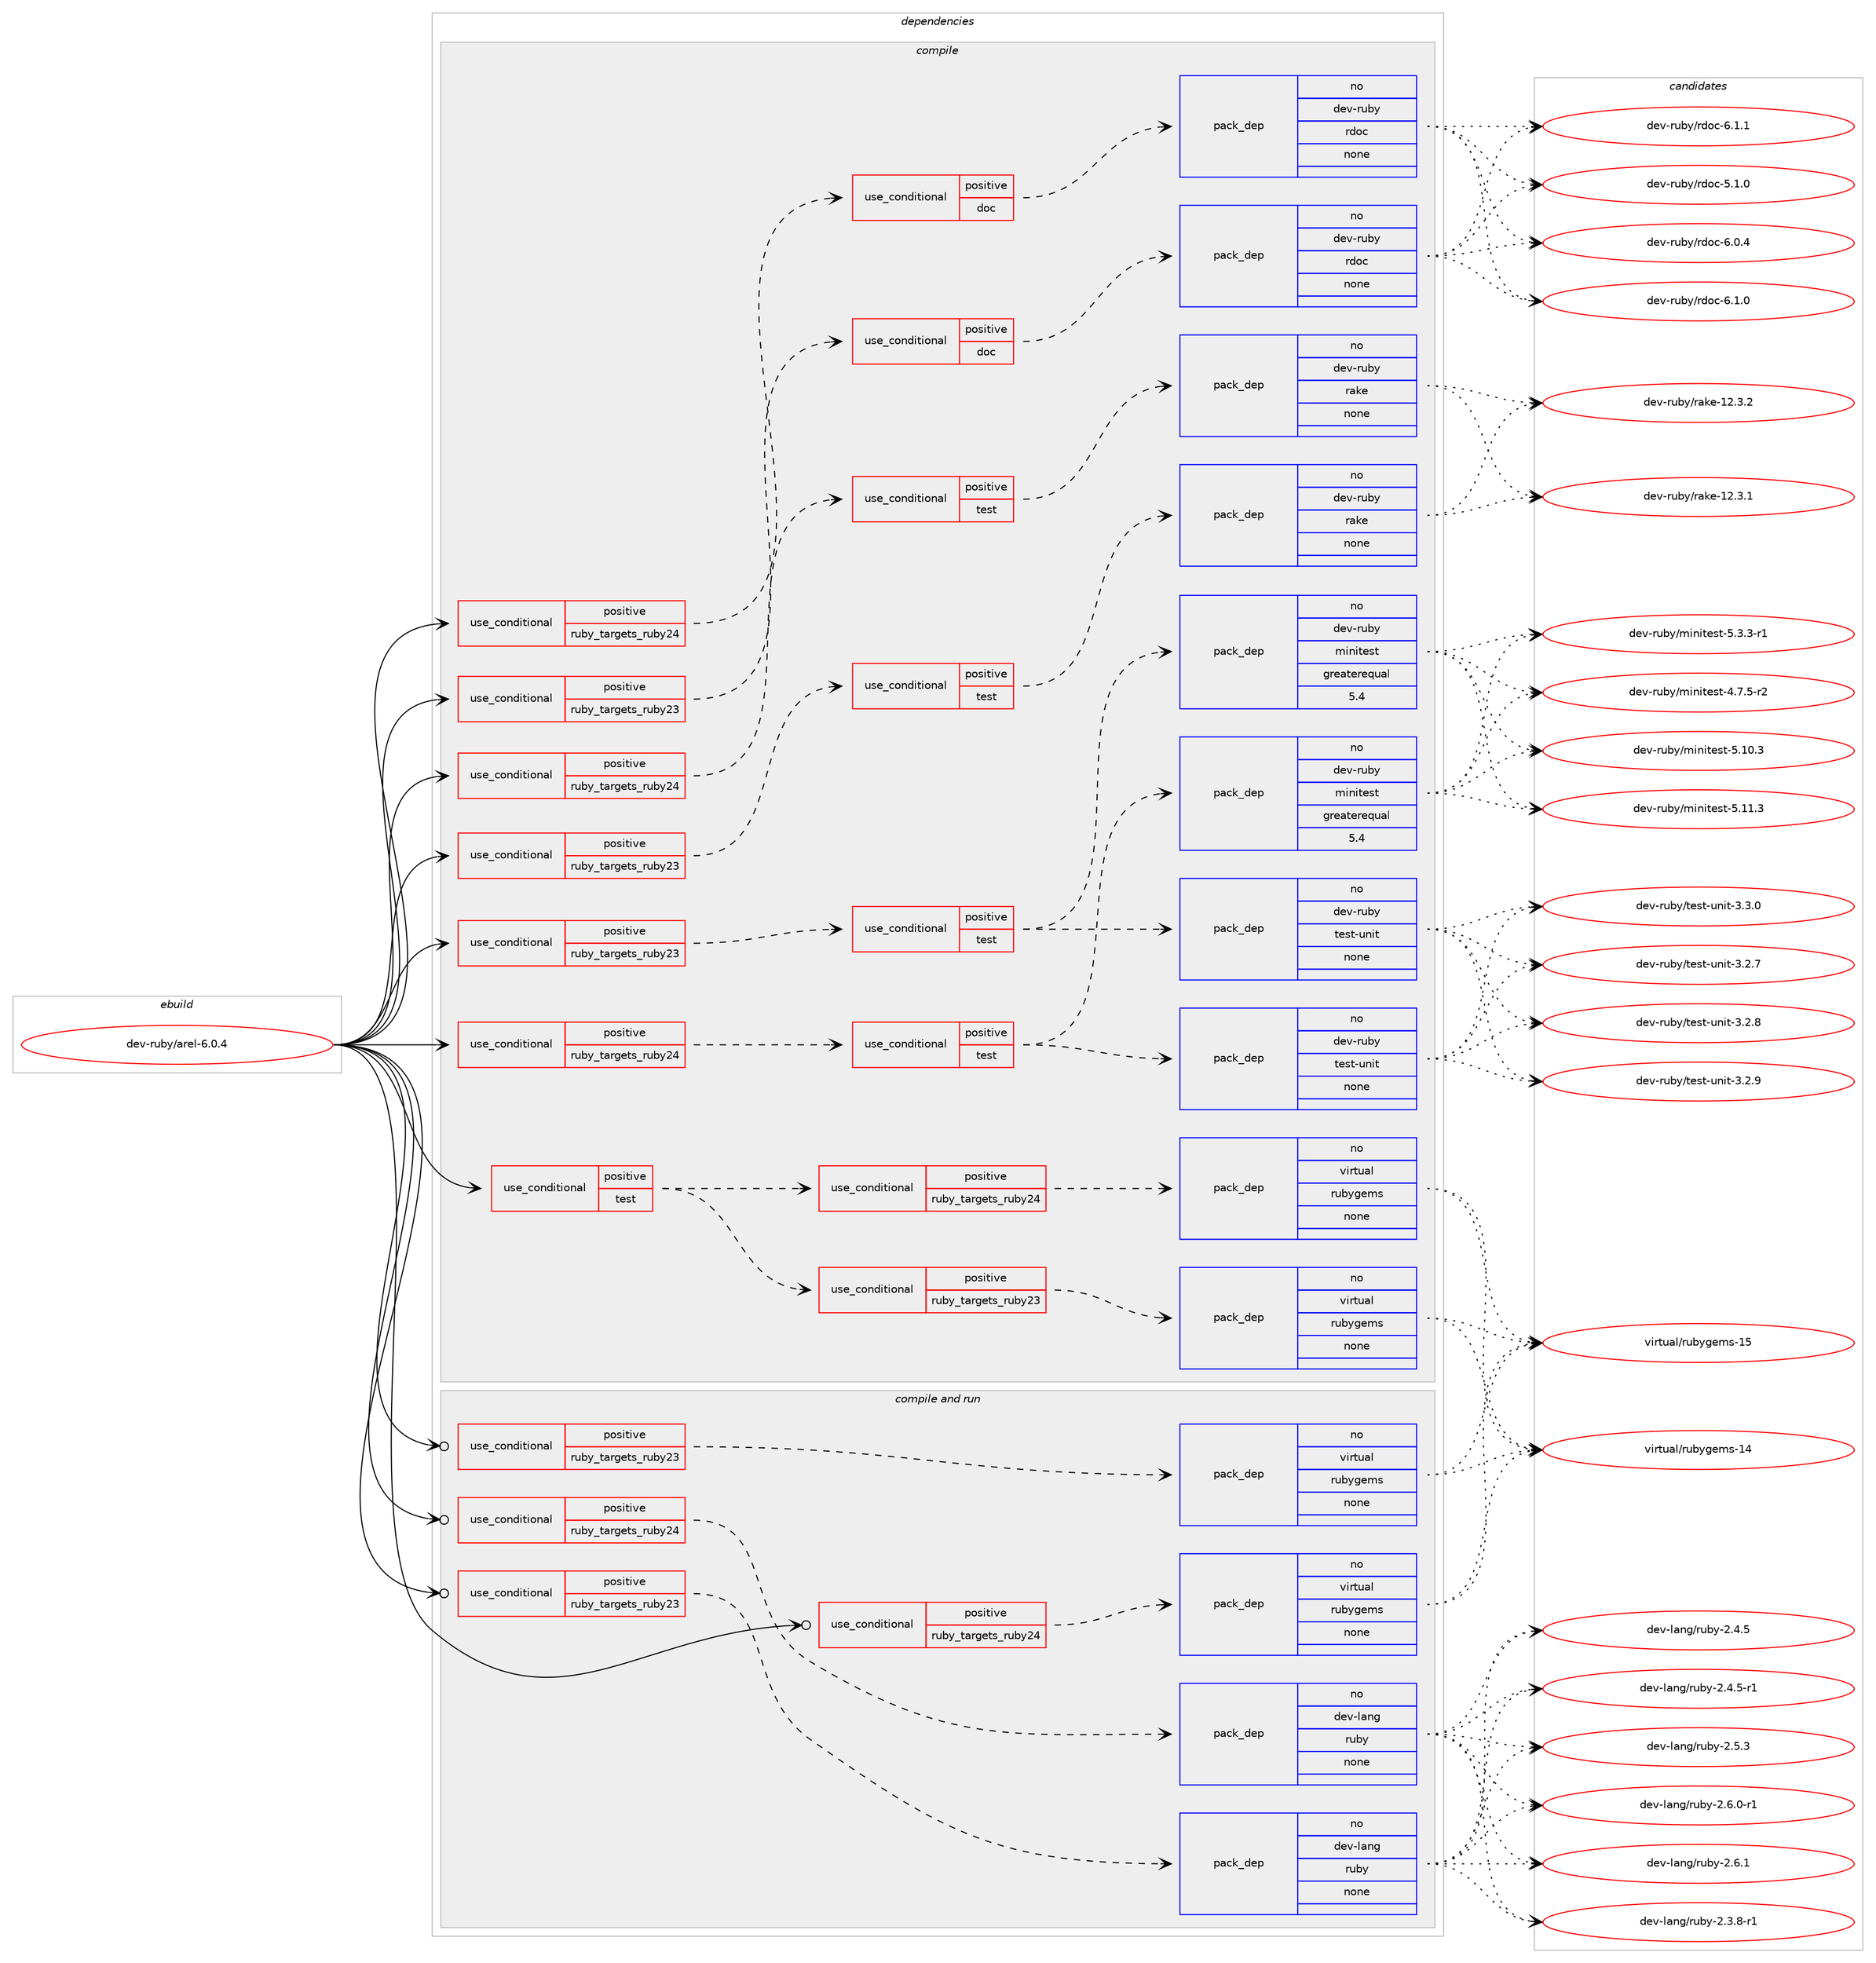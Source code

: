 digraph prolog {

# *************
# Graph options
# *************

newrank=true;
concentrate=true;
compound=true;
graph [rankdir=LR,fontname=Helvetica,fontsize=10,ranksep=1.5];#, ranksep=2.5, nodesep=0.2];
edge  [arrowhead=vee];
node  [fontname=Helvetica,fontsize=10];

# **********
# The ebuild
# **********

subgraph cluster_leftcol {
color=gray;
rank=same;
label=<<i>ebuild</i>>;
id [label="dev-ruby/arel-6.0.4", color=red, width=4, href="../dev-ruby/arel-6.0.4.svg"];
}

# ****************
# The dependencies
# ****************

subgraph cluster_midcol {
color=gray;
label=<<i>dependencies</i>>;
subgraph cluster_compile {
fillcolor="#eeeeee";
style=filled;
label=<<i>compile</i>>;
subgraph cond393453 {
dependency1481170 [label=<<TABLE BORDER="0" CELLBORDER="1" CELLSPACING="0" CELLPADDING="4"><TR><TD ROWSPAN="3" CELLPADDING="10">use_conditional</TD></TR><TR><TD>positive</TD></TR><TR><TD>ruby_targets_ruby23</TD></TR></TABLE>>, shape=none, color=red];
subgraph cond393454 {
dependency1481171 [label=<<TABLE BORDER="0" CELLBORDER="1" CELLSPACING="0" CELLPADDING="4"><TR><TD ROWSPAN="3" CELLPADDING="10">use_conditional</TD></TR><TR><TD>positive</TD></TR><TR><TD>doc</TD></TR></TABLE>>, shape=none, color=red];
subgraph pack1064291 {
dependency1481172 [label=<<TABLE BORDER="0" CELLBORDER="1" CELLSPACING="0" CELLPADDING="4" WIDTH="220"><TR><TD ROWSPAN="6" CELLPADDING="30">pack_dep</TD></TR><TR><TD WIDTH="110">no</TD></TR><TR><TD>dev-ruby</TD></TR><TR><TD>rdoc</TD></TR><TR><TD>none</TD></TR><TR><TD></TD></TR></TABLE>>, shape=none, color=blue];
}
dependency1481171:e -> dependency1481172:w [weight=20,style="dashed",arrowhead="vee"];
}
dependency1481170:e -> dependency1481171:w [weight=20,style="dashed",arrowhead="vee"];
}
id:e -> dependency1481170:w [weight=20,style="solid",arrowhead="vee"];
subgraph cond393455 {
dependency1481173 [label=<<TABLE BORDER="0" CELLBORDER="1" CELLSPACING="0" CELLPADDING="4"><TR><TD ROWSPAN="3" CELLPADDING="10">use_conditional</TD></TR><TR><TD>positive</TD></TR><TR><TD>ruby_targets_ruby23</TD></TR></TABLE>>, shape=none, color=red];
subgraph cond393456 {
dependency1481174 [label=<<TABLE BORDER="0" CELLBORDER="1" CELLSPACING="0" CELLPADDING="4"><TR><TD ROWSPAN="3" CELLPADDING="10">use_conditional</TD></TR><TR><TD>positive</TD></TR><TR><TD>test</TD></TR></TABLE>>, shape=none, color=red];
subgraph pack1064292 {
dependency1481175 [label=<<TABLE BORDER="0" CELLBORDER="1" CELLSPACING="0" CELLPADDING="4" WIDTH="220"><TR><TD ROWSPAN="6" CELLPADDING="30">pack_dep</TD></TR><TR><TD WIDTH="110">no</TD></TR><TR><TD>dev-ruby</TD></TR><TR><TD>rake</TD></TR><TR><TD>none</TD></TR><TR><TD></TD></TR></TABLE>>, shape=none, color=blue];
}
dependency1481174:e -> dependency1481175:w [weight=20,style="dashed",arrowhead="vee"];
}
dependency1481173:e -> dependency1481174:w [weight=20,style="dashed",arrowhead="vee"];
}
id:e -> dependency1481173:w [weight=20,style="solid",arrowhead="vee"];
subgraph cond393457 {
dependency1481176 [label=<<TABLE BORDER="0" CELLBORDER="1" CELLSPACING="0" CELLPADDING="4"><TR><TD ROWSPAN="3" CELLPADDING="10">use_conditional</TD></TR><TR><TD>positive</TD></TR><TR><TD>ruby_targets_ruby23</TD></TR></TABLE>>, shape=none, color=red];
subgraph cond393458 {
dependency1481177 [label=<<TABLE BORDER="0" CELLBORDER="1" CELLSPACING="0" CELLPADDING="4"><TR><TD ROWSPAN="3" CELLPADDING="10">use_conditional</TD></TR><TR><TD>positive</TD></TR><TR><TD>test</TD></TR></TABLE>>, shape=none, color=red];
subgraph pack1064293 {
dependency1481178 [label=<<TABLE BORDER="0" CELLBORDER="1" CELLSPACING="0" CELLPADDING="4" WIDTH="220"><TR><TD ROWSPAN="6" CELLPADDING="30">pack_dep</TD></TR><TR><TD WIDTH="110">no</TD></TR><TR><TD>dev-ruby</TD></TR><TR><TD>test-unit</TD></TR><TR><TD>none</TD></TR><TR><TD></TD></TR></TABLE>>, shape=none, color=blue];
}
dependency1481177:e -> dependency1481178:w [weight=20,style="dashed",arrowhead="vee"];
subgraph pack1064294 {
dependency1481179 [label=<<TABLE BORDER="0" CELLBORDER="1" CELLSPACING="0" CELLPADDING="4" WIDTH="220"><TR><TD ROWSPAN="6" CELLPADDING="30">pack_dep</TD></TR><TR><TD WIDTH="110">no</TD></TR><TR><TD>dev-ruby</TD></TR><TR><TD>minitest</TD></TR><TR><TD>greaterequal</TD></TR><TR><TD>5.4</TD></TR></TABLE>>, shape=none, color=blue];
}
dependency1481177:e -> dependency1481179:w [weight=20,style="dashed",arrowhead="vee"];
}
dependency1481176:e -> dependency1481177:w [weight=20,style="dashed",arrowhead="vee"];
}
id:e -> dependency1481176:w [weight=20,style="solid",arrowhead="vee"];
subgraph cond393459 {
dependency1481180 [label=<<TABLE BORDER="0" CELLBORDER="1" CELLSPACING="0" CELLPADDING="4"><TR><TD ROWSPAN="3" CELLPADDING="10">use_conditional</TD></TR><TR><TD>positive</TD></TR><TR><TD>ruby_targets_ruby24</TD></TR></TABLE>>, shape=none, color=red];
subgraph cond393460 {
dependency1481181 [label=<<TABLE BORDER="0" CELLBORDER="1" CELLSPACING="0" CELLPADDING="4"><TR><TD ROWSPAN="3" CELLPADDING="10">use_conditional</TD></TR><TR><TD>positive</TD></TR><TR><TD>doc</TD></TR></TABLE>>, shape=none, color=red];
subgraph pack1064295 {
dependency1481182 [label=<<TABLE BORDER="0" CELLBORDER="1" CELLSPACING="0" CELLPADDING="4" WIDTH="220"><TR><TD ROWSPAN="6" CELLPADDING="30">pack_dep</TD></TR><TR><TD WIDTH="110">no</TD></TR><TR><TD>dev-ruby</TD></TR><TR><TD>rdoc</TD></TR><TR><TD>none</TD></TR><TR><TD></TD></TR></TABLE>>, shape=none, color=blue];
}
dependency1481181:e -> dependency1481182:w [weight=20,style="dashed",arrowhead="vee"];
}
dependency1481180:e -> dependency1481181:w [weight=20,style="dashed",arrowhead="vee"];
}
id:e -> dependency1481180:w [weight=20,style="solid",arrowhead="vee"];
subgraph cond393461 {
dependency1481183 [label=<<TABLE BORDER="0" CELLBORDER="1" CELLSPACING="0" CELLPADDING="4"><TR><TD ROWSPAN="3" CELLPADDING="10">use_conditional</TD></TR><TR><TD>positive</TD></TR><TR><TD>ruby_targets_ruby24</TD></TR></TABLE>>, shape=none, color=red];
subgraph cond393462 {
dependency1481184 [label=<<TABLE BORDER="0" CELLBORDER="1" CELLSPACING="0" CELLPADDING="4"><TR><TD ROWSPAN="3" CELLPADDING="10">use_conditional</TD></TR><TR><TD>positive</TD></TR><TR><TD>test</TD></TR></TABLE>>, shape=none, color=red];
subgraph pack1064296 {
dependency1481185 [label=<<TABLE BORDER="0" CELLBORDER="1" CELLSPACING="0" CELLPADDING="4" WIDTH="220"><TR><TD ROWSPAN="6" CELLPADDING="30">pack_dep</TD></TR><TR><TD WIDTH="110">no</TD></TR><TR><TD>dev-ruby</TD></TR><TR><TD>rake</TD></TR><TR><TD>none</TD></TR><TR><TD></TD></TR></TABLE>>, shape=none, color=blue];
}
dependency1481184:e -> dependency1481185:w [weight=20,style="dashed",arrowhead="vee"];
}
dependency1481183:e -> dependency1481184:w [weight=20,style="dashed",arrowhead="vee"];
}
id:e -> dependency1481183:w [weight=20,style="solid",arrowhead="vee"];
subgraph cond393463 {
dependency1481186 [label=<<TABLE BORDER="0" CELLBORDER="1" CELLSPACING="0" CELLPADDING="4"><TR><TD ROWSPAN="3" CELLPADDING="10">use_conditional</TD></TR><TR><TD>positive</TD></TR><TR><TD>ruby_targets_ruby24</TD></TR></TABLE>>, shape=none, color=red];
subgraph cond393464 {
dependency1481187 [label=<<TABLE BORDER="0" CELLBORDER="1" CELLSPACING="0" CELLPADDING="4"><TR><TD ROWSPAN="3" CELLPADDING="10">use_conditional</TD></TR><TR><TD>positive</TD></TR><TR><TD>test</TD></TR></TABLE>>, shape=none, color=red];
subgraph pack1064297 {
dependency1481188 [label=<<TABLE BORDER="0" CELLBORDER="1" CELLSPACING="0" CELLPADDING="4" WIDTH="220"><TR><TD ROWSPAN="6" CELLPADDING="30">pack_dep</TD></TR><TR><TD WIDTH="110">no</TD></TR><TR><TD>dev-ruby</TD></TR><TR><TD>test-unit</TD></TR><TR><TD>none</TD></TR><TR><TD></TD></TR></TABLE>>, shape=none, color=blue];
}
dependency1481187:e -> dependency1481188:w [weight=20,style="dashed",arrowhead="vee"];
subgraph pack1064298 {
dependency1481189 [label=<<TABLE BORDER="0" CELLBORDER="1" CELLSPACING="0" CELLPADDING="4" WIDTH="220"><TR><TD ROWSPAN="6" CELLPADDING="30">pack_dep</TD></TR><TR><TD WIDTH="110">no</TD></TR><TR><TD>dev-ruby</TD></TR><TR><TD>minitest</TD></TR><TR><TD>greaterequal</TD></TR><TR><TD>5.4</TD></TR></TABLE>>, shape=none, color=blue];
}
dependency1481187:e -> dependency1481189:w [weight=20,style="dashed",arrowhead="vee"];
}
dependency1481186:e -> dependency1481187:w [weight=20,style="dashed",arrowhead="vee"];
}
id:e -> dependency1481186:w [weight=20,style="solid",arrowhead="vee"];
subgraph cond393465 {
dependency1481190 [label=<<TABLE BORDER="0" CELLBORDER="1" CELLSPACING="0" CELLPADDING="4"><TR><TD ROWSPAN="3" CELLPADDING="10">use_conditional</TD></TR><TR><TD>positive</TD></TR><TR><TD>test</TD></TR></TABLE>>, shape=none, color=red];
subgraph cond393466 {
dependency1481191 [label=<<TABLE BORDER="0" CELLBORDER="1" CELLSPACING="0" CELLPADDING="4"><TR><TD ROWSPAN="3" CELLPADDING="10">use_conditional</TD></TR><TR><TD>positive</TD></TR><TR><TD>ruby_targets_ruby23</TD></TR></TABLE>>, shape=none, color=red];
subgraph pack1064299 {
dependency1481192 [label=<<TABLE BORDER="0" CELLBORDER="1" CELLSPACING="0" CELLPADDING="4" WIDTH="220"><TR><TD ROWSPAN="6" CELLPADDING="30">pack_dep</TD></TR><TR><TD WIDTH="110">no</TD></TR><TR><TD>virtual</TD></TR><TR><TD>rubygems</TD></TR><TR><TD>none</TD></TR><TR><TD></TD></TR></TABLE>>, shape=none, color=blue];
}
dependency1481191:e -> dependency1481192:w [weight=20,style="dashed",arrowhead="vee"];
}
dependency1481190:e -> dependency1481191:w [weight=20,style="dashed",arrowhead="vee"];
subgraph cond393467 {
dependency1481193 [label=<<TABLE BORDER="0" CELLBORDER="1" CELLSPACING="0" CELLPADDING="4"><TR><TD ROWSPAN="3" CELLPADDING="10">use_conditional</TD></TR><TR><TD>positive</TD></TR><TR><TD>ruby_targets_ruby24</TD></TR></TABLE>>, shape=none, color=red];
subgraph pack1064300 {
dependency1481194 [label=<<TABLE BORDER="0" CELLBORDER="1" CELLSPACING="0" CELLPADDING="4" WIDTH="220"><TR><TD ROWSPAN="6" CELLPADDING="30">pack_dep</TD></TR><TR><TD WIDTH="110">no</TD></TR><TR><TD>virtual</TD></TR><TR><TD>rubygems</TD></TR><TR><TD>none</TD></TR><TR><TD></TD></TR></TABLE>>, shape=none, color=blue];
}
dependency1481193:e -> dependency1481194:w [weight=20,style="dashed",arrowhead="vee"];
}
dependency1481190:e -> dependency1481193:w [weight=20,style="dashed",arrowhead="vee"];
}
id:e -> dependency1481190:w [weight=20,style="solid",arrowhead="vee"];
}
subgraph cluster_compileandrun {
fillcolor="#eeeeee";
style=filled;
label=<<i>compile and run</i>>;
subgraph cond393468 {
dependency1481195 [label=<<TABLE BORDER="0" CELLBORDER="1" CELLSPACING="0" CELLPADDING="4"><TR><TD ROWSPAN="3" CELLPADDING="10">use_conditional</TD></TR><TR><TD>positive</TD></TR><TR><TD>ruby_targets_ruby23</TD></TR></TABLE>>, shape=none, color=red];
subgraph pack1064301 {
dependency1481196 [label=<<TABLE BORDER="0" CELLBORDER="1" CELLSPACING="0" CELLPADDING="4" WIDTH="220"><TR><TD ROWSPAN="6" CELLPADDING="30">pack_dep</TD></TR><TR><TD WIDTH="110">no</TD></TR><TR><TD>dev-lang</TD></TR><TR><TD>ruby</TD></TR><TR><TD>none</TD></TR><TR><TD></TD></TR></TABLE>>, shape=none, color=blue];
}
dependency1481195:e -> dependency1481196:w [weight=20,style="dashed",arrowhead="vee"];
}
id:e -> dependency1481195:w [weight=20,style="solid",arrowhead="odotvee"];
subgraph cond393469 {
dependency1481197 [label=<<TABLE BORDER="0" CELLBORDER="1" CELLSPACING="0" CELLPADDING="4"><TR><TD ROWSPAN="3" CELLPADDING="10">use_conditional</TD></TR><TR><TD>positive</TD></TR><TR><TD>ruby_targets_ruby23</TD></TR></TABLE>>, shape=none, color=red];
subgraph pack1064302 {
dependency1481198 [label=<<TABLE BORDER="0" CELLBORDER="1" CELLSPACING="0" CELLPADDING="4" WIDTH="220"><TR><TD ROWSPAN="6" CELLPADDING="30">pack_dep</TD></TR><TR><TD WIDTH="110">no</TD></TR><TR><TD>virtual</TD></TR><TR><TD>rubygems</TD></TR><TR><TD>none</TD></TR><TR><TD></TD></TR></TABLE>>, shape=none, color=blue];
}
dependency1481197:e -> dependency1481198:w [weight=20,style="dashed",arrowhead="vee"];
}
id:e -> dependency1481197:w [weight=20,style="solid",arrowhead="odotvee"];
subgraph cond393470 {
dependency1481199 [label=<<TABLE BORDER="0" CELLBORDER="1" CELLSPACING="0" CELLPADDING="4"><TR><TD ROWSPAN="3" CELLPADDING="10">use_conditional</TD></TR><TR><TD>positive</TD></TR><TR><TD>ruby_targets_ruby24</TD></TR></TABLE>>, shape=none, color=red];
subgraph pack1064303 {
dependency1481200 [label=<<TABLE BORDER="0" CELLBORDER="1" CELLSPACING="0" CELLPADDING="4" WIDTH="220"><TR><TD ROWSPAN="6" CELLPADDING="30">pack_dep</TD></TR><TR><TD WIDTH="110">no</TD></TR><TR><TD>dev-lang</TD></TR><TR><TD>ruby</TD></TR><TR><TD>none</TD></TR><TR><TD></TD></TR></TABLE>>, shape=none, color=blue];
}
dependency1481199:e -> dependency1481200:w [weight=20,style="dashed",arrowhead="vee"];
}
id:e -> dependency1481199:w [weight=20,style="solid",arrowhead="odotvee"];
subgraph cond393471 {
dependency1481201 [label=<<TABLE BORDER="0" CELLBORDER="1" CELLSPACING="0" CELLPADDING="4"><TR><TD ROWSPAN="3" CELLPADDING="10">use_conditional</TD></TR><TR><TD>positive</TD></TR><TR><TD>ruby_targets_ruby24</TD></TR></TABLE>>, shape=none, color=red];
subgraph pack1064304 {
dependency1481202 [label=<<TABLE BORDER="0" CELLBORDER="1" CELLSPACING="0" CELLPADDING="4" WIDTH="220"><TR><TD ROWSPAN="6" CELLPADDING="30">pack_dep</TD></TR><TR><TD WIDTH="110">no</TD></TR><TR><TD>virtual</TD></TR><TR><TD>rubygems</TD></TR><TR><TD>none</TD></TR><TR><TD></TD></TR></TABLE>>, shape=none, color=blue];
}
dependency1481201:e -> dependency1481202:w [weight=20,style="dashed",arrowhead="vee"];
}
id:e -> dependency1481201:w [weight=20,style="solid",arrowhead="odotvee"];
}
subgraph cluster_run {
fillcolor="#eeeeee";
style=filled;
label=<<i>run</i>>;
}
}

# **************
# The candidates
# **************

subgraph cluster_choices {
rank=same;
color=gray;
label=<<i>candidates</i>>;

subgraph choice1064291 {
color=black;
nodesep=1;
choice10010111845114117981214711410011199455346494648 [label="dev-ruby/rdoc-5.1.0", color=red, width=4,href="../dev-ruby/rdoc-5.1.0.svg"];
choice10010111845114117981214711410011199455446484652 [label="dev-ruby/rdoc-6.0.4", color=red, width=4,href="../dev-ruby/rdoc-6.0.4.svg"];
choice10010111845114117981214711410011199455446494648 [label="dev-ruby/rdoc-6.1.0", color=red, width=4,href="../dev-ruby/rdoc-6.1.0.svg"];
choice10010111845114117981214711410011199455446494649 [label="dev-ruby/rdoc-6.1.1", color=red, width=4,href="../dev-ruby/rdoc-6.1.1.svg"];
dependency1481172:e -> choice10010111845114117981214711410011199455346494648:w [style=dotted,weight="100"];
dependency1481172:e -> choice10010111845114117981214711410011199455446484652:w [style=dotted,weight="100"];
dependency1481172:e -> choice10010111845114117981214711410011199455446494648:w [style=dotted,weight="100"];
dependency1481172:e -> choice10010111845114117981214711410011199455446494649:w [style=dotted,weight="100"];
}
subgraph choice1064292 {
color=black;
nodesep=1;
choice1001011184511411798121471149710710145495046514649 [label="dev-ruby/rake-12.3.1", color=red, width=4,href="../dev-ruby/rake-12.3.1.svg"];
choice1001011184511411798121471149710710145495046514650 [label="dev-ruby/rake-12.3.2", color=red, width=4,href="../dev-ruby/rake-12.3.2.svg"];
dependency1481175:e -> choice1001011184511411798121471149710710145495046514649:w [style=dotted,weight="100"];
dependency1481175:e -> choice1001011184511411798121471149710710145495046514650:w [style=dotted,weight="100"];
}
subgraph choice1064293 {
color=black;
nodesep=1;
choice10010111845114117981214711610111511645117110105116455146504655 [label="dev-ruby/test-unit-3.2.7", color=red, width=4,href="../dev-ruby/test-unit-3.2.7.svg"];
choice10010111845114117981214711610111511645117110105116455146504656 [label="dev-ruby/test-unit-3.2.8", color=red, width=4,href="../dev-ruby/test-unit-3.2.8.svg"];
choice10010111845114117981214711610111511645117110105116455146504657 [label="dev-ruby/test-unit-3.2.9", color=red, width=4,href="../dev-ruby/test-unit-3.2.9.svg"];
choice10010111845114117981214711610111511645117110105116455146514648 [label="dev-ruby/test-unit-3.3.0", color=red, width=4,href="../dev-ruby/test-unit-3.3.0.svg"];
dependency1481178:e -> choice10010111845114117981214711610111511645117110105116455146504655:w [style=dotted,weight="100"];
dependency1481178:e -> choice10010111845114117981214711610111511645117110105116455146504656:w [style=dotted,weight="100"];
dependency1481178:e -> choice10010111845114117981214711610111511645117110105116455146504657:w [style=dotted,weight="100"];
dependency1481178:e -> choice10010111845114117981214711610111511645117110105116455146514648:w [style=dotted,weight="100"];
}
subgraph choice1064294 {
color=black;
nodesep=1;
choice1001011184511411798121471091051101051161011151164552465546534511450 [label="dev-ruby/minitest-4.7.5-r2", color=red, width=4,href="../dev-ruby/minitest-4.7.5-r2.svg"];
choice10010111845114117981214710910511010511610111511645534649484651 [label="dev-ruby/minitest-5.10.3", color=red, width=4,href="../dev-ruby/minitest-5.10.3.svg"];
choice10010111845114117981214710910511010511610111511645534649494651 [label="dev-ruby/minitest-5.11.3", color=red, width=4,href="../dev-ruby/minitest-5.11.3.svg"];
choice1001011184511411798121471091051101051161011151164553465146514511449 [label="dev-ruby/minitest-5.3.3-r1", color=red, width=4,href="../dev-ruby/minitest-5.3.3-r1.svg"];
dependency1481179:e -> choice1001011184511411798121471091051101051161011151164552465546534511450:w [style=dotted,weight="100"];
dependency1481179:e -> choice10010111845114117981214710910511010511610111511645534649484651:w [style=dotted,weight="100"];
dependency1481179:e -> choice10010111845114117981214710910511010511610111511645534649494651:w [style=dotted,weight="100"];
dependency1481179:e -> choice1001011184511411798121471091051101051161011151164553465146514511449:w [style=dotted,weight="100"];
}
subgraph choice1064295 {
color=black;
nodesep=1;
choice10010111845114117981214711410011199455346494648 [label="dev-ruby/rdoc-5.1.0", color=red, width=4,href="../dev-ruby/rdoc-5.1.0.svg"];
choice10010111845114117981214711410011199455446484652 [label="dev-ruby/rdoc-6.0.4", color=red, width=4,href="../dev-ruby/rdoc-6.0.4.svg"];
choice10010111845114117981214711410011199455446494648 [label="dev-ruby/rdoc-6.1.0", color=red, width=4,href="../dev-ruby/rdoc-6.1.0.svg"];
choice10010111845114117981214711410011199455446494649 [label="dev-ruby/rdoc-6.1.1", color=red, width=4,href="../dev-ruby/rdoc-6.1.1.svg"];
dependency1481182:e -> choice10010111845114117981214711410011199455346494648:w [style=dotted,weight="100"];
dependency1481182:e -> choice10010111845114117981214711410011199455446484652:w [style=dotted,weight="100"];
dependency1481182:e -> choice10010111845114117981214711410011199455446494648:w [style=dotted,weight="100"];
dependency1481182:e -> choice10010111845114117981214711410011199455446494649:w [style=dotted,weight="100"];
}
subgraph choice1064296 {
color=black;
nodesep=1;
choice1001011184511411798121471149710710145495046514649 [label="dev-ruby/rake-12.3.1", color=red, width=4,href="../dev-ruby/rake-12.3.1.svg"];
choice1001011184511411798121471149710710145495046514650 [label="dev-ruby/rake-12.3.2", color=red, width=4,href="../dev-ruby/rake-12.3.2.svg"];
dependency1481185:e -> choice1001011184511411798121471149710710145495046514649:w [style=dotted,weight="100"];
dependency1481185:e -> choice1001011184511411798121471149710710145495046514650:w [style=dotted,weight="100"];
}
subgraph choice1064297 {
color=black;
nodesep=1;
choice10010111845114117981214711610111511645117110105116455146504655 [label="dev-ruby/test-unit-3.2.7", color=red, width=4,href="../dev-ruby/test-unit-3.2.7.svg"];
choice10010111845114117981214711610111511645117110105116455146504656 [label="dev-ruby/test-unit-3.2.8", color=red, width=4,href="../dev-ruby/test-unit-3.2.8.svg"];
choice10010111845114117981214711610111511645117110105116455146504657 [label="dev-ruby/test-unit-3.2.9", color=red, width=4,href="../dev-ruby/test-unit-3.2.9.svg"];
choice10010111845114117981214711610111511645117110105116455146514648 [label="dev-ruby/test-unit-3.3.0", color=red, width=4,href="../dev-ruby/test-unit-3.3.0.svg"];
dependency1481188:e -> choice10010111845114117981214711610111511645117110105116455146504655:w [style=dotted,weight="100"];
dependency1481188:e -> choice10010111845114117981214711610111511645117110105116455146504656:w [style=dotted,weight="100"];
dependency1481188:e -> choice10010111845114117981214711610111511645117110105116455146504657:w [style=dotted,weight="100"];
dependency1481188:e -> choice10010111845114117981214711610111511645117110105116455146514648:w [style=dotted,weight="100"];
}
subgraph choice1064298 {
color=black;
nodesep=1;
choice1001011184511411798121471091051101051161011151164552465546534511450 [label="dev-ruby/minitest-4.7.5-r2", color=red, width=4,href="../dev-ruby/minitest-4.7.5-r2.svg"];
choice10010111845114117981214710910511010511610111511645534649484651 [label="dev-ruby/minitest-5.10.3", color=red, width=4,href="../dev-ruby/minitest-5.10.3.svg"];
choice10010111845114117981214710910511010511610111511645534649494651 [label="dev-ruby/minitest-5.11.3", color=red, width=4,href="../dev-ruby/minitest-5.11.3.svg"];
choice1001011184511411798121471091051101051161011151164553465146514511449 [label="dev-ruby/minitest-5.3.3-r1", color=red, width=4,href="../dev-ruby/minitest-5.3.3-r1.svg"];
dependency1481189:e -> choice1001011184511411798121471091051101051161011151164552465546534511450:w [style=dotted,weight="100"];
dependency1481189:e -> choice10010111845114117981214710910511010511610111511645534649484651:w [style=dotted,weight="100"];
dependency1481189:e -> choice10010111845114117981214710910511010511610111511645534649494651:w [style=dotted,weight="100"];
dependency1481189:e -> choice1001011184511411798121471091051101051161011151164553465146514511449:w [style=dotted,weight="100"];
}
subgraph choice1064299 {
color=black;
nodesep=1;
choice118105114116117971084711411798121103101109115454952 [label="virtual/rubygems-14", color=red, width=4,href="../virtual/rubygems-14.svg"];
choice118105114116117971084711411798121103101109115454953 [label="virtual/rubygems-15", color=red, width=4,href="../virtual/rubygems-15.svg"];
dependency1481192:e -> choice118105114116117971084711411798121103101109115454952:w [style=dotted,weight="100"];
dependency1481192:e -> choice118105114116117971084711411798121103101109115454953:w [style=dotted,weight="100"];
}
subgraph choice1064300 {
color=black;
nodesep=1;
choice118105114116117971084711411798121103101109115454952 [label="virtual/rubygems-14", color=red, width=4,href="../virtual/rubygems-14.svg"];
choice118105114116117971084711411798121103101109115454953 [label="virtual/rubygems-15", color=red, width=4,href="../virtual/rubygems-15.svg"];
dependency1481194:e -> choice118105114116117971084711411798121103101109115454952:w [style=dotted,weight="100"];
dependency1481194:e -> choice118105114116117971084711411798121103101109115454953:w [style=dotted,weight="100"];
}
subgraph choice1064301 {
color=black;
nodesep=1;
choice100101118451089711010347114117981214550465146564511449 [label="dev-lang/ruby-2.3.8-r1", color=red, width=4,href="../dev-lang/ruby-2.3.8-r1.svg"];
choice10010111845108971101034711411798121455046524653 [label="dev-lang/ruby-2.4.5", color=red, width=4,href="../dev-lang/ruby-2.4.5.svg"];
choice100101118451089711010347114117981214550465246534511449 [label="dev-lang/ruby-2.4.5-r1", color=red, width=4,href="../dev-lang/ruby-2.4.5-r1.svg"];
choice10010111845108971101034711411798121455046534651 [label="dev-lang/ruby-2.5.3", color=red, width=4,href="../dev-lang/ruby-2.5.3.svg"];
choice100101118451089711010347114117981214550465446484511449 [label="dev-lang/ruby-2.6.0-r1", color=red, width=4,href="../dev-lang/ruby-2.6.0-r1.svg"];
choice10010111845108971101034711411798121455046544649 [label="dev-lang/ruby-2.6.1", color=red, width=4,href="../dev-lang/ruby-2.6.1.svg"];
dependency1481196:e -> choice100101118451089711010347114117981214550465146564511449:w [style=dotted,weight="100"];
dependency1481196:e -> choice10010111845108971101034711411798121455046524653:w [style=dotted,weight="100"];
dependency1481196:e -> choice100101118451089711010347114117981214550465246534511449:w [style=dotted,weight="100"];
dependency1481196:e -> choice10010111845108971101034711411798121455046534651:w [style=dotted,weight="100"];
dependency1481196:e -> choice100101118451089711010347114117981214550465446484511449:w [style=dotted,weight="100"];
dependency1481196:e -> choice10010111845108971101034711411798121455046544649:w [style=dotted,weight="100"];
}
subgraph choice1064302 {
color=black;
nodesep=1;
choice118105114116117971084711411798121103101109115454952 [label="virtual/rubygems-14", color=red, width=4,href="../virtual/rubygems-14.svg"];
choice118105114116117971084711411798121103101109115454953 [label="virtual/rubygems-15", color=red, width=4,href="../virtual/rubygems-15.svg"];
dependency1481198:e -> choice118105114116117971084711411798121103101109115454952:w [style=dotted,weight="100"];
dependency1481198:e -> choice118105114116117971084711411798121103101109115454953:w [style=dotted,weight="100"];
}
subgraph choice1064303 {
color=black;
nodesep=1;
choice100101118451089711010347114117981214550465146564511449 [label="dev-lang/ruby-2.3.8-r1", color=red, width=4,href="../dev-lang/ruby-2.3.8-r1.svg"];
choice10010111845108971101034711411798121455046524653 [label="dev-lang/ruby-2.4.5", color=red, width=4,href="../dev-lang/ruby-2.4.5.svg"];
choice100101118451089711010347114117981214550465246534511449 [label="dev-lang/ruby-2.4.5-r1", color=red, width=4,href="../dev-lang/ruby-2.4.5-r1.svg"];
choice10010111845108971101034711411798121455046534651 [label="dev-lang/ruby-2.5.3", color=red, width=4,href="../dev-lang/ruby-2.5.3.svg"];
choice100101118451089711010347114117981214550465446484511449 [label="dev-lang/ruby-2.6.0-r1", color=red, width=4,href="../dev-lang/ruby-2.6.0-r1.svg"];
choice10010111845108971101034711411798121455046544649 [label="dev-lang/ruby-2.6.1", color=red, width=4,href="../dev-lang/ruby-2.6.1.svg"];
dependency1481200:e -> choice100101118451089711010347114117981214550465146564511449:w [style=dotted,weight="100"];
dependency1481200:e -> choice10010111845108971101034711411798121455046524653:w [style=dotted,weight="100"];
dependency1481200:e -> choice100101118451089711010347114117981214550465246534511449:w [style=dotted,weight="100"];
dependency1481200:e -> choice10010111845108971101034711411798121455046534651:w [style=dotted,weight="100"];
dependency1481200:e -> choice100101118451089711010347114117981214550465446484511449:w [style=dotted,weight="100"];
dependency1481200:e -> choice10010111845108971101034711411798121455046544649:w [style=dotted,weight="100"];
}
subgraph choice1064304 {
color=black;
nodesep=1;
choice118105114116117971084711411798121103101109115454952 [label="virtual/rubygems-14", color=red, width=4,href="../virtual/rubygems-14.svg"];
choice118105114116117971084711411798121103101109115454953 [label="virtual/rubygems-15", color=red, width=4,href="../virtual/rubygems-15.svg"];
dependency1481202:e -> choice118105114116117971084711411798121103101109115454952:w [style=dotted,weight="100"];
dependency1481202:e -> choice118105114116117971084711411798121103101109115454953:w [style=dotted,weight="100"];
}
}

}

